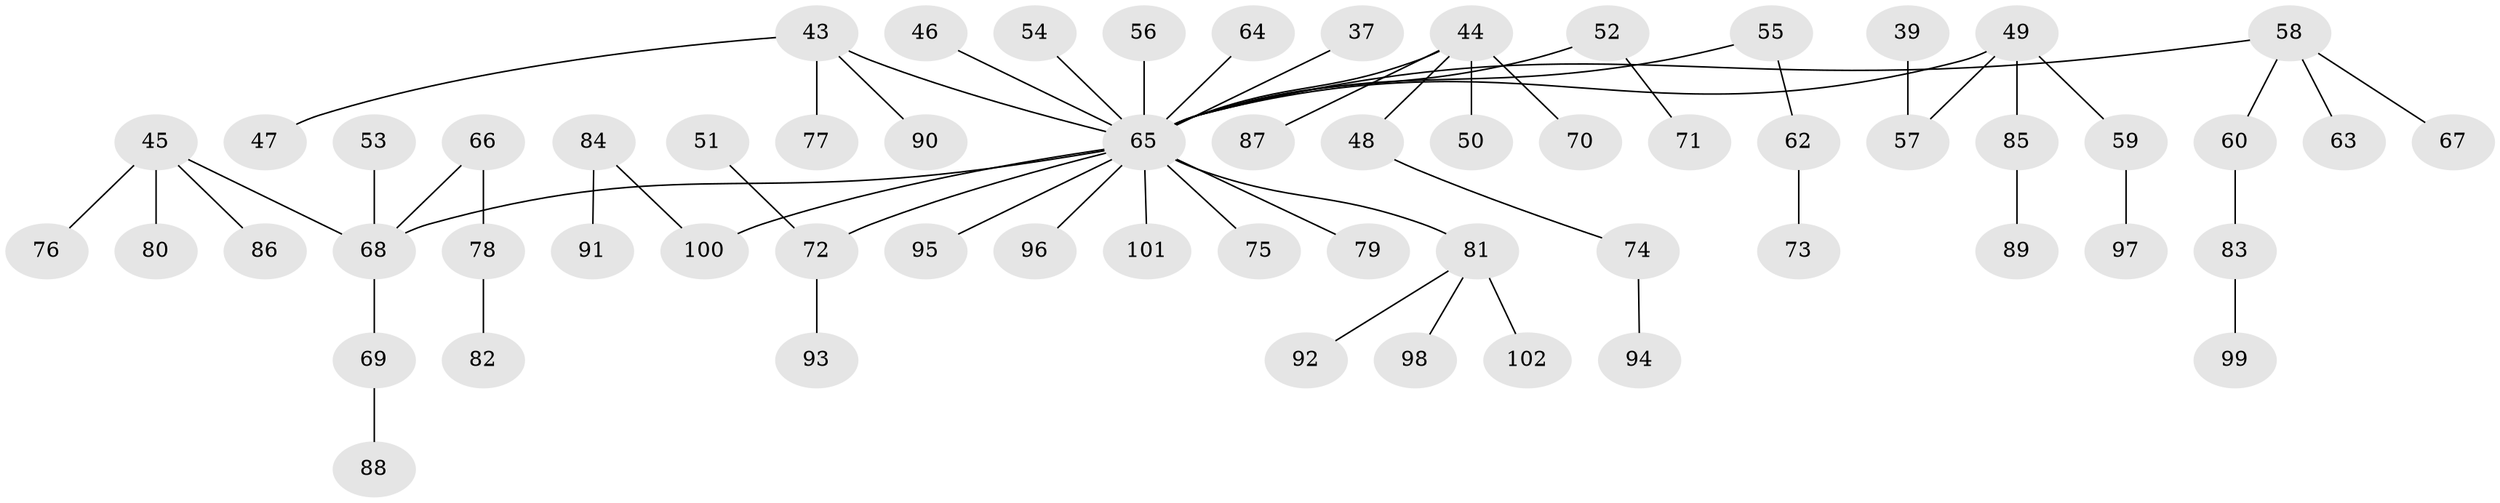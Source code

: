 // original degree distribution, {9: 0.00980392156862745, 2: 0.20588235294117646, 3: 0.11764705882352941, 5: 0.049019607843137254, 4: 0.08823529411764706, 1: 0.5294117647058824}
// Generated by graph-tools (version 1.1) at 2025/56/03/04/25 21:56:03]
// undirected, 61 vertices, 60 edges
graph export_dot {
graph [start="1"]
  node [color=gray90,style=filled];
  37;
  39;
  43 [super="+5+25"];
  44;
  45;
  46;
  47;
  48;
  49 [super="+15+19"];
  50;
  51;
  52 [super="+40"];
  53;
  54;
  55;
  56;
  57 [super="+29"];
  58;
  59;
  60;
  62;
  63;
  64;
  65 [super="+4+12+10+6+13+20+18+14+16+31+22+30+35+36"];
  66;
  67;
  68 [super="+8+24+28+32+27"];
  69;
  70;
  71;
  72 [super="+34+42"];
  73;
  74;
  75;
  76;
  77;
  78;
  79;
  80;
  81 [super="+41+61"];
  82;
  83;
  84;
  85;
  86;
  87;
  88;
  89;
  90;
  91;
  92;
  93;
  94;
  95;
  96;
  97;
  98;
  99;
  100 [super="+38"];
  101;
  102;
  37 -- 65;
  39 -- 57;
  43 -- 47;
  43 -- 90;
  43 -- 77;
  43 -- 65;
  44 -- 48;
  44 -- 50;
  44 -- 70;
  44 -- 87;
  44 -- 65;
  45 -- 76;
  45 -- 80;
  45 -- 86;
  45 -- 68;
  46 -- 65;
  48 -- 74;
  49 -- 59;
  49 -- 85;
  49 -- 65;
  49 -- 57;
  51 -- 72;
  52 -- 65;
  52 -- 71;
  53 -- 68;
  54 -- 65;
  55 -- 62;
  55 -- 65;
  56 -- 65;
  58 -- 60;
  58 -- 63;
  58 -- 67;
  58 -- 65;
  59 -- 97;
  60 -- 83;
  62 -- 73;
  64 -- 65;
  65 -- 68;
  65 -- 101;
  65 -- 96;
  65 -- 79;
  65 -- 75;
  65 -- 100;
  65 -- 81;
  65 -- 95;
  65 -- 72;
  66 -- 78;
  66 -- 68;
  68 -- 69;
  69 -- 88;
  72 -- 93;
  74 -- 94;
  78 -- 82;
  81 -- 102;
  81 -- 98;
  81 -- 92;
  83 -- 99;
  84 -- 91;
  84 -- 100;
  85 -- 89;
}
